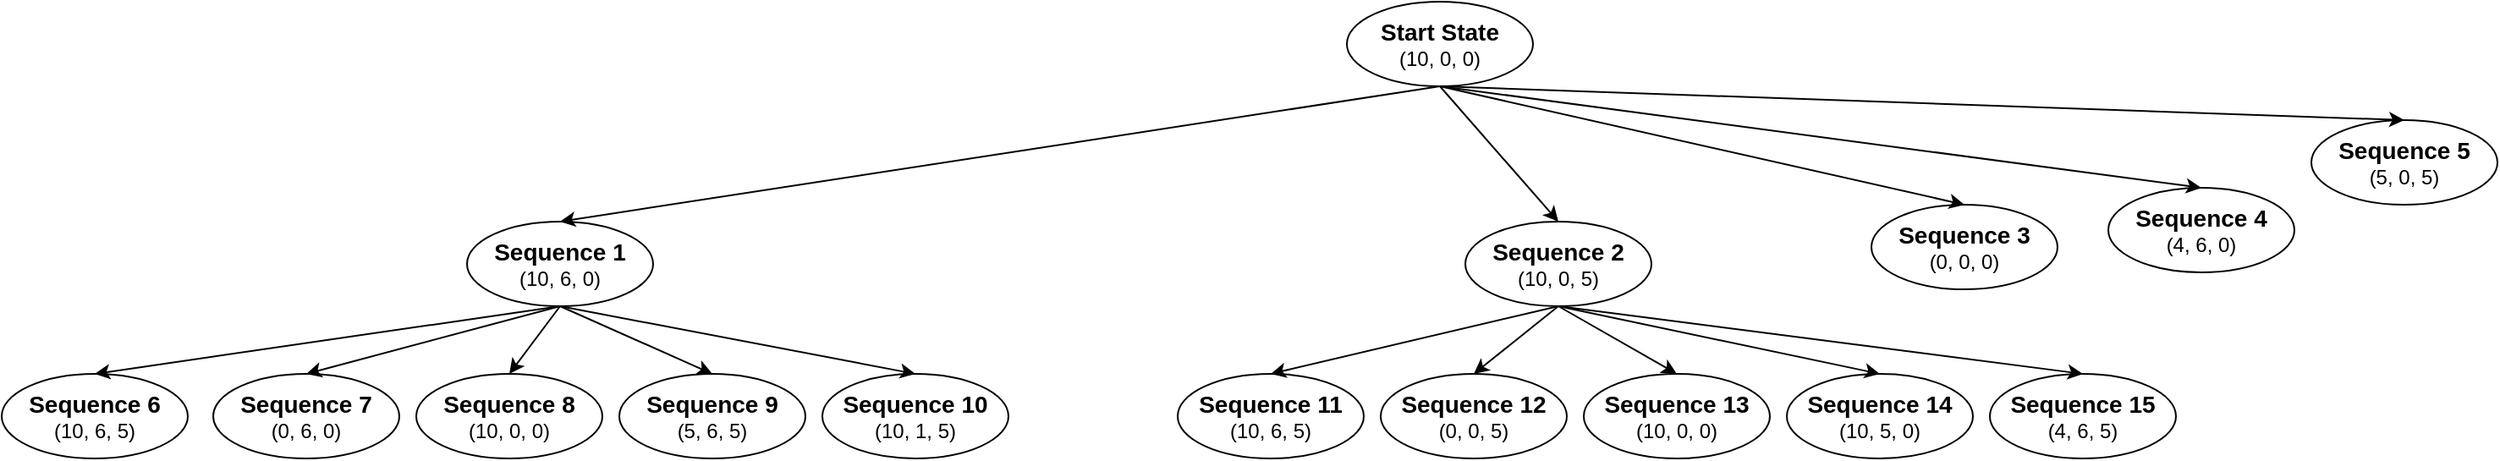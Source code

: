 <mxfile version="12.9.8" type="github">
  <diagram id="UFWnQp7VAwKZy1NMg3nn" name="Page-1">
    <mxGraphModel dx="2805" dy="1025" grid="1" gridSize="10" guides="1" tooltips="1" connect="1" arrows="1" fold="1" page="1" pageScale="1" pageWidth="850" pageHeight="1100" math="0" shadow="0">
      <root>
        <mxCell id="0" />
        <mxCell id="1" parent="0" />
        <mxCell id="v1lK_Va_WZpKhDXTYgSu-23" value="&lt;div&gt;&lt;font style=&quot;font-size: 14px&quot;&gt;&lt;b&gt;Start State&lt;/b&gt;&lt;/font&gt;&lt;br&gt;&lt;/div&gt;&lt;div&gt;(10, 0, 0)&lt;br&gt;&lt;/div&gt;" style="ellipse;whiteSpace=wrap;html=1;align=center;newEdgeStyle={&quot;edgeStyle&quot;:&quot;entityRelationEdgeStyle&quot;,&quot;startArrow&quot;:&quot;none&quot;,&quot;endArrow&quot;:&quot;none&quot;,&quot;segment&quot;:10,&quot;curved&quot;:1};treeFolding=1;treeMoving=1;" vertex="1" parent="1">
          <mxGeometry x="370" y="10" width="110" height="50" as="geometry" />
        </mxCell>
        <mxCell id="v1lK_Va_WZpKhDXTYgSu-24" value="&lt;div&gt;&lt;font style=&quot;font-size: 14px&quot;&gt;&lt;b&gt;Sequence 1&lt;/b&gt;&lt;/font&gt;&lt;br&gt;&lt;/div&gt;&lt;div&gt;(10, 6, 0)&lt;br&gt;&lt;/div&gt;" style="ellipse;whiteSpace=wrap;html=1;align=center;newEdgeStyle={&quot;edgeStyle&quot;:&quot;entityRelationEdgeStyle&quot;,&quot;startArrow&quot;:&quot;none&quot;,&quot;endArrow&quot;:&quot;none&quot;,&quot;segment&quot;:10,&quot;curved&quot;:1};treeFolding=1;treeMoving=1;" vertex="1" parent="1">
          <mxGeometry x="-150" y="140" width="110" height="50" as="geometry" />
        </mxCell>
        <mxCell id="v1lK_Va_WZpKhDXTYgSu-29" value="&lt;div&gt;&lt;font style=&quot;font-size: 14px&quot;&gt;&lt;b&gt;Sequence 2&lt;/b&gt;&lt;/font&gt;&lt;br&gt;&lt;/div&gt;&lt;div&gt;(10, 0, 5)&lt;br&gt;&lt;/div&gt;" style="ellipse;whiteSpace=wrap;html=1;align=center;newEdgeStyle={&quot;edgeStyle&quot;:&quot;entityRelationEdgeStyle&quot;,&quot;startArrow&quot;:&quot;none&quot;,&quot;endArrow&quot;:&quot;none&quot;,&quot;segment&quot;:10,&quot;curved&quot;:1};treeFolding=1;treeMoving=1;" vertex="1" parent="1">
          <mxGeometry x="440" y="140" width="110" height="50" as="geometry" />
        </mxCell>
        <mxCell id="v1lK_Va_WZpKhDXTYgSu-30" value="&lt;div&gt;&lt;font style=&quot;font-size: 14px&quot;&gt;&lt;b&gt;Sequence 3&lt;/b&gt;&lt;/font&gt;&lt;br&gt;&lt;/div&gt;&lt;div&gt;(0, 0, 0)&lt;br&gt;&lt;/div&gt;" style="ellipse;whiteSpace=wrap;html=1;align=center;newEdgeStyle={&quot;edgeStyle&quot;:&quot;entityRelationEdgeStyle&quot;,&quot;startArrow&quot;:&quot;none&quot;,&quot;endArrow&quot;:&quot;none&quot;,&quot;segment&quot;:10,&quot;curved&quot;:1};treeFolding=1;treeMoving=1;" vertex="1" parent="1">
          <mxGeometry x="680" y="130" width="110" height="50" as="geometry" />
        </mxCell>
        <mxCell id="v1lK_Va_WZpKhDXTYgSu-31" value="&lt;div&gt;&lt;font style=&quot;font-size: 14px&quot;&gt;&lt;b&gt;Sequence 4&lt;/b&gt;&lt;/font&gt;&lt;br&gt;&lt;/div&gt;&lt;div&gt;(4, 6, 0)&lt;br&gt;&lt;/div&gt;" style="ellipse;whiteSpace=wrap;html=1;align=center;newEdgeStyle={&quot;edgeStyle&quot;:&quot;entityRelationEdgeStyle&quot;,&quot;startArrow&quot;:&quot;none&quot;,&quot;endArrow&quot;:&quot;none&quot;,&quot;segment&quot;:10,&quot;curved&quot;:1};treeFolding=1;treeMoving=1;" vertex="1" parent="1">
          <mxGeometry x="820" y="120" width="110" height="50" as="geometry" />
        </mxCell>
        <mxCell id="v1lK_Va_WZpKhDXTYgSu-32" value="&lt;div&gt;&lt;font style=&quot;font-size: 14px&quot;&gt;&lt;b&gt;Sequence 5&lt;/b&gt;&lt;/font&gt;&lt;br&gt;&lt;/div&gt;&lt;div&gt;(5, 0, 5)&lt;br&gt;&lt;/div&gt;" style="ellipse;whiteSpace=wrap;html=1;align=center;newEdgeStyle={&quot;edgeStyle&quot;:&quot;entityRelationEdgeStyle&quot;,&quot;startArrow&quot;:&quot;none&quot;,&quot;endArrow&quot;:&quot;none&quot;,&quot;segment&quot;:10,&quot;curved&quot;:1};treeFolding=1;treeMoving=1;" vertex="1" parent="1">
          <mxGeometry x="940" y="80" width="110" height="50" as="geometry" />
        </mxCell>
        <mxCell id="v1lK_Va_WZpKhDXTYgSu-35" value="" style="endArrow=classic;html=1;exitX=0.5;exitY=1;exitDx=0;exitDy=0;entryX=0.5;entryY=0;entryDx=0;entryDy=0;" edge="1" parent="1" source="v1lK_Va_WZpKhDXTYgSu-23" target="v1lK_Va_WZpKhDXTYgSu-24">
          <mxGeometry width="50" height="50" relative="1" as="geometry">
            <mxPoint x="170" y="120" as="sourcePoint" />
            <mxPoint x="220" y="70" as="targetPoint" />
          </mxGeometry>
        </mxCell>
        <mxCell id="v1lK_Va_WZpKhDXTYgSu-37" value="" style="endArrow=classic;html=1;exitX=0.5;exitY=1;exitDx=0;exitDy=0;entryX=0.5;entryY=0;entryDx=0;entryDy=0;" edge="1" parent="1" source="v1lK_Va_WZpKhDXTYgSu-23" target="v1lK_Va_WZpKhDXTYgSu-29">
          <mxGeometry width="50" height="50" relative="1" as="geometry">
            <mxPoint x="210" y="260" as="sourcePoint" />
            <mxPoint x="260" y="210" as="targetPoint" />
          </mxGeometry>
        </mxCell>
        <mxCell id="v1lK_Va_WZpKhDXTYgSu-38" value="" style="endArrow=classic;html=1;exitX=0.5;exitY=1;exitDx=0;exitDy=0;entryX=0.5;entryY=0;entryDx=0;entryDy=0;" edge="1" parent="1" source="v1lK_Va_WZpKhDXTYgSu-23" target="v1lK_Va_WZpKhDXTYgSu-30">
          <mxGeometry width="50" height="50" relative="1" as="geometry">
            <mxPoint x="370" y="300" as="sourcePoint" />
            <mxPoint x="420" y="250" as="targetPoint" />
          </mxGeometry>
        </mxCell>
        <mxCell id="v1lK_Va_WZpKhDXTYgSu-39" value="" style="endArrow=classic;html=1;exitX=0.5;exitY=1;exitDx=0;exitDy=0;entryX=0.5;entryY=0;entryDx=0;entryDy=0;" edge="1" parent="1" source="v1lK_Va_WZpKhDXTYgSu-23" target="v1lK_Va_WZpKhDXTYgSu-31">
          <mxGeometry width="50" height="50" relative="1" as="geometry">
            <mxPoint x="520" y="100" as="sourcePoint" />
            <mxPoint x="570" y="50" as="targetPoint" />
          </mxGeometry>
        </mxCell>
        <mxCell id="v1lK_Va_WZpKhDXTYgSu-40" value="" style="endArrow=classic;html=1;entryX=0.5;entryY=0;entryDx=0;entryDy=0;exitX=0.5;exitY=1;exitDx=0;exitDy=0;" edge="1" parent="1" source="v1lK_Va_WZpKhDXTYgSu-23" target="v1lK_Va_WZpKhDXTYgSu-32">
          <mxGeometry width="50" height="50" relative="1" as="geometry">
            <mxPoint x="390" y="80" as="sourcePoint" />
            <mxPoint x="550" y="280" as="targetPoint" />
          </mxGeometry>
        </mxCell>
        <mxCell id="v1lK_Va_WZpKhDXTYgSu-41" value="&lt;div&gt;&lt;font style=&quot;font-size: 14px&quot;&gt;&lt;b&gt;Sequence 6&lt;/b&gt;&lt;/font&gt;&lt;br&gt;&lt;/div&gt;&lt;div&gt;(10, 6, 5)&lt;br&gt;&lt;/div&gt;" style="ellipse;whiteSpace=wrap;html=1;align=center;newEdgeStyle={&quot;edgeStyle&quot;:&quot;entityRelationEdgeStyle&quot;,&quot;startArrow&quot;:&quot;none&quot;,&quot;endArrow&quot;:&quot;none&quot;,&quot;segment&quot;:10,&quot;curved&quot;:1};treeFolding=1;treeMoving=1;" vertex="1" parent="1">
          <mxGeometry x="-425" y="230" width="110" height="50" as="geometry" />
        </mxCell>
        <mxCell id="v1lK_Va_WZpKhDXTYgSu-42" value="&lt;div&gt;&lt;font style=&quot;font-size: 14px&quot;&gt;&lt;b&gt;Sequence 8&lt;/b&gt;&lt;/font&gt;&lt;br&gt;&lt;/div&gt;&lt;div&gt;(10, 0, 0)&lt;br&gt;&lt;/div&gt;" style="ellipse;whiteSpace=wrap;html=1;align=center;newEdgeStyle={&quot;edgeStyle&quot;:&quot;entityRelationEdgeStyle&quot;,&quot;startArrow&quot;:&quot;none&quot;,&quot;endArrow&quot;:&quot;none&quot;,&quot;segment&quot;:10,&quot;curved&quot;:1};treeFolding=1;treeMoving=1;" vertex="1" parent="1">
          <mxGeometry x="-180" y="230" width="110" height="50" as="geometry" />
        </mxCell>
        <mxCell id="v1lK_Va_WZpKhDXTYgSu-43" value="&lt;div&gt;&lt;font style=&quot;font-size: 14px&quot;&gt;&lt;b&gt;Sequence 9&lt;/b&gt;&lt;/font&gt;&lt;br&gt;&lt;/div&gt;&lt;div&gt;(5, 6, 5)&lt;br&gt;&lt;/div&gt;" style="ellipse;whiteSpace=wrap;html=1;align=center;newEdgeStyle={&quot;edgeStyle&quot;:&quot;entityRelationEdgeStyle&quot;,&quot;startArrow&quot;:&quot;none&quot;,&quot;endArrow&quot;:&quot;none&quot;,&quot;segment&quot;:10,&quot;curved&quot;:1};treeFolding=1;treeMoving=1;" vertex="1" parent="1">
          <mxGeometry x="-60" y="230" width="110" height="50" as="geometry" />
        </mxCell>
        <mxCell id="v1lK_Va_WZpKhDXTYgSu-44" value="&lt;div&gt;&lt;font style=&quot;font-size: 14px&quot;&gt;&lt;b&gt;Sequence 7&lt;/b&gt;&lt;/font&gt;&lt;br&gt;&lt;/div&gt;&lt;div&gt;(0, 6, 0)&lt;br&gt;&lt;/div&gt;" style="ellipse;whiteSpace=wrap;html=1;align=center;newEdgeStyle={&quot;edgeStyle&quot;:&quot;entityRelationEdgeStyle&quot;,&quot;startArrow&quot;:&quot;none&quot;,&quot;endArrow&quot;:&quot;none&quot;,&quot;segment&quot;:10,&quot;curved&quot;:1};treeFolding=1;treeMoving=1;" vertex="1" parent="1">
          <mxGeometry x="-300" y="230" width="110" height="50" as="geometry" />
        </mxCell>
        <mxCell id="v1lK_Va_WZpKhDXTYgSu-45" value="&lt;div&gt;&lt;font style=&quot;font-size: 14px&quot;&gt;&lt;b&gt;Sequence 10&lt;/b&gt;&lt;/font&gt;&lt;br&gt;&lt;/div&gt;&lt;div&gt;(10, 1, 5)&lt;br&gt;&lt;/div&gt;" style="ellipse;whiteSpace=wrap;html=1;align=center;newEdgeStyle={&quot;edgeStyle&quot;:&quot;entityRelationEdgeStyle&quot;,&quot;startArrow&quot;:&quot;none&quot;,&quot;endArrow&quot;:&quot;none&quot;,&quot;segment&quot;:10,&quot;curved&quot;:1};treeFolding=1;treeMoving=1;" vertex="1" parent="1">
          <mxGeometry x="60" y="230" width="110" height="50" as="geometry" />
        </mxCell>
        <mxCell id="v1lK_Va_WZpKhDXTYgSu-47" value="&lt;div&gt;&lt;font style=&quot;font-size: 14px&quot;&gt;&lt;b&gt;Sequence 11&lt;/b&gt;&lt;/font&gt;&lt;br&gt;&lt;/div&gt;&lt;div&gt;(10, 6, 5)&lt;br&gt;&lt;/div&gt;" style="ellipse;whiteSpace=wrap;html=1;align=center;newEdgeStyle={&quot;edgeStyle&quot;:&quot;entityRelationEdgeStyle&quot;,&quot;startArrow&quot;:&quot;none&quot;,&quot;endArrow&quot;:&quot;none&quot;,&quot;segment&quot;:10,&quot;curved&quot;:1};treeFolding=1;treeMoving=1;" vertex="1" parent="1">
          <mxGeometry x="270" y="230" width="110" height="50" as="geometry" />
        </mxCell>
        <mxCell id="v1lK_Va_WZpKhDXTYgSu-48" value="&lt;div&gt;&lt;font style=&quot;font-size: 14px&quot;&gt;&lt;b&gt;Sequence 12&lt;/b&gt;&lt;/font&gt;&lt;br&gt;&lt;/div&gt;&lt;div&gt;(0, 0, 5)&lt;br&gt;&lt;/div&gt;" style="ellipse;whiteSpace=wrap;html=1;align=center;newEdgeStyle={&quot;edgeStyle&quot;:&quot;entityRelationEdgeStyle&quot;,&quot;startArrow&quot;:&quot;none&quot;,&quot;endArrow&quot;:&quot;none&quot;,&quot;segment&quot;:10,&quot;curved&quot;:1};treeFolding=1;treeMoving=1;" vertex="1" parent="1">
          <mxGeometry x="390" y="230" width="110" height="50" as="geometry" />
        </mxCell>
        <mxCell id="v1lK_Va_WZpKhDXTYgSu-49" value="&lt;div&gt;&lt;font style=&quot;font-size: 14px&quot;&gt;&lt;b&gt;Sequence 13&lt;/b&gt;&lt;/font&gt;&lt;br&gt;&lt;/div&gt;&lt;div&gt;(10, 0, 0)&lt;br&gt;&lt;/div&gt;" style="ellipse;whiteSpace=wrap;html=1;align=center;newEdgeStyle={&quot;edgeStyle&quot;:&quot;entityRelationEdgeStyle&quot;,&quot;startArrow&quot;:&quot;none&quot;,&quot;endArrow&quot;:&quot;none&quot;,&quot;segment&quot;:10,&quot;curved&quot;:1};treeFolding=1;treeMoving=1;" vertex="1" parent="1">
          <mxGeometry x="510" y="230" width="110" height="50" as="geometry" />
        </mxCell>
        <mxCell id="v1lK_Va_WZpKhDXTYgSu-50" value="&lt;div&gt;&lt;font style=&quot;font-size: 14px&quot;&gt;&lt;b&gt;Sequence 14&lt;/b&gt;&lt;/font&gt;&lt;br&gt;&lt;/div&gt;&lt;div&gt;(10, 5, 0)&lt;br&gt;&lt;/div&gt;" style="ellipse;whiteSpace=wrap;html=1;align=center;newEdgeStyle={&quot;edgeStyle&quot;:&quot;entityRelationEdgeStyle&quot;,&quot;startArrow&quot;:&quot;none&quot;,&quot;endArrow&quot;:&quot;none&quot;,&quot;segment&quot;:10,&quot;curved&quot;:1};treeFolding=1;treeMoving=1;" vertex="1" parent="1">
          <mxGeometry x="630" y="230" width="110" height="50" as="geometry" />
        </mxCell>
        <mxCell id="v1lK_Va_WZpKhDXTYgSu-51" value="&lt;div&gt;&lt;font style=&quot;font-size: 14px&quot;&gt;&lt;b&gt;Sequence 15&lt;/b&gt;&lt;/font&gt;&lt;br&gt;&lt;/div&gt;&lt;div&gt;(4, 6, 5)&lt;br&gt;&lt;/div&gt;" style="ellipse;whiteSpace=wrap;html=1;align=center;newEdgeStyle={&quot;edgeStyle&quot;:&quot;entityRelationEdgeStyle&quot;,&quot;startArrow&quot;:&quot;none&quot;,&quot;endArrow&quot;:&quot;none&quot;,&quot;segment&quot;:10,&quot;curved&quot;:1};treeFolding=1;treeMoving=1;" vertex="1" parent="1">
          <mxGeometry x="750" y="230" width="110" height="50" as="geometry" />
        </mxCell>
        <mxCell id="v1lK_Va_WZpKhDXTYgSu-52" value="" style="endArrow=classic;html=1;exitX=0.5;exitY=1;exitDx=0;exitDy=0;entryX=0.5;entryY=0;entryDx=0;entryDy=0;" edge="1" parent="1" source="v1lK_Va_WZpKhDXTYgSu-24" target="v1lK_Va_WZpKhDXTYgSu-41">
          <mxGeometry width="50" height="50" relative="1" as="geometry">
            <mxPoint x="130" y="440" as="sourcePoint" />
            <mxPoint x="180" y="390" as="targetPoint" />
          </mxGeometry>
        </mxCell>
        <mxCell id="v1lK_Va_WZpKhDXTYgSu-55" value="" style="endArrow=classic;html=1;exitX=0.5;exitY=1;exitDx=0;exitDy=0;entryX=0.5;entryY=0;entryDx=0;entryDy=0;" edge="1" parent="1" source="v1lK_Va_WZpKhDXTYgSu-24" target="v1lK_Va_WZpKhDXTYgSu-44">
          <mxGeometry width="50" height="50" relative="1" as="geometry">
            <mxPoint x="-160" y="390" as="sourcePoint" />
            <mxPoint x="-110" y="340" as="targetPoint" />
          </mxGeometry>
        </mxCell>
        <mxCell id="v1lK_Va_WZpKhDXTYgSu-56" value="" style="endArrow=classic;html=1;exitX=0.5;exitY=1;exitDx=0;exitDy=0;entryX=0.5;entryY=0;entryDx=0;entryDy=0;" edge="1" parent="1" source="v1lK_Va_WZpKhDXTYgSu-24" target="v1lK_Va_WZpKhDXTYgSu-42">
          <mxGeometry width="50" height="50" relative="1" as="geometry">
            <mxPoint x="-110" y="400" as="sourcePoint" />
            <mxPoint x="-60" y="350" as="targetPoint" />
          </mxGeometry>
        </mxCell>
        <mxCell id="v1lK_Va_WZpKhDXTYgSu-57" value="" style="endArrow=classic;html=1;exitX=0.5;exitY=1;exitDx=0;exitDy=0;entryX=0.5;entryY=0;entryDx=0;entryDy=0;" edge="1" parent="1" source="v1lK_Va_WZpKhDXTYgSu-24" target="v1lK_Va_WZpKhDXTYgSu-43">
          <mxGeometry width="50" height="50" relative="1" as="geometry">
            <mxPoint x="10" y="430" as="sourcePoint" />
            <mxPoint x="60" y="380" as="targetPoint" />
          </mxGeometry>
        </mxCell>
        <mxCell id="v1lK_Va_WZpKhDXTYgSu-58" value="" style="endArrow=classic;html=1;exitX=0.5;exitY=1;exitDx=0;exitDy=0;entryX=0.5;entryY=0;entryDx=0;entryDy=0;" edge="1" parent="1" source="v1lK_Va_WZpKhDXTYgSu-24" target="v1lK_Va_WZpKhDXTYgSu-45">
          <mxGeometry width="50" height="50" relative="1" as="geometry">
            <mxPoint x="-10" y="400" as="sourcePoint" />
            <mxPoint x="40" y="350" as="targetPoint" />
          </mxGeometry>
        </mxCell>
        <mxCell id="v1lK_Va_WZpKhDXTYgSu-59" value="" style="endArrow=classic;html=1;entryX=0.5;entryY=0;entryDx=0;entryDy=0;" edge="1" parent="1" target="v1lK_Va_WZpKhDXTYgSu-47">
          <mxGeometry width="50" height="50" relative="1" as="geometry">
            <mxPoint x="495" y="190" as="sourcePoint" />
            <mxPoint x="460" y="380" as="targetPoint" />
          </mxGeometry>
        </mxCell>
        <mxCell id="v1lK_Va_WZpKhDXTYgSu-60" value="" style="endArrow=classic;html=1;exitX=0.5;exitY=1;exitDx=0;exitDy=0;entryX=0.5;entryY=0;entryDx=0;entryDy=0;" edge="1" parent="1" source="v1lK_Va_WZpKhDXTYgSu-29" target="v1lK_Va_WZpKhDXTYgSu-48">
          <mxGeometry width="50" height="50" relative="1" as="geometry">
            <mxPoint x="400" y="420" as="sourcePoint" />
            <mxPoint x="450" y="370" as="targetPoint" />
          </mxGeometry>
        </mxCell>
        <mxCell id="v1lK_Va_WZpKhDXTYgSu-61" value="" style="endArrow=classic;html=1;exitX=0.5;exitY=1;exitDx=0;exitDy=0;entryX=0.5;entryY=0;entryDx=0;entryDy=0;" edge="1" parent="1" source="v1lK_Va_WZpKhDXTYgSu-29" target="v1lK_Va_WZpKhDXTYgSu-49">
          <mxGeometry width="50" height="50" relative="1" as="geometry">
            <mxPoint x="490" y="190" as="sourcePoint" />
            <mxPoint x="670" y="360" as="targetPoint" />
          </mxGeometry>
        </mxCell>
        <mxCell id="v1lK_Va_WZpKhDXTYgSu-62" value="" style="endArrow=classic;html=1;exitX=0.5;exitY=1;exitDx=0;exitDy=0;entryX=0.5;entryY=0;entryDx=0;entryDy=0;" edge="1" parent="1" source="v1lK_Va_WZpKhDXTYgSu-29" target="v1lK_Va_WZpKhDXTYgSu-50">
          <mxGeometry width="50" height="50" relative="1" as="geometry">
            <mxPoint x="670" y="330" as="sourcePoint" />
            <mxPoint x="720" y="280" as="targetPoint" />
          </mxGeometry>
        </mxCell>
        <mxCell id="v1lK_Va_WZpKhDXTYgSu-63" value="" style="endArrow=classic;html=1;exitX=0.5;exitY=1;exitDx=0;exitDy=0;entryX=0.5;entryY=0;entryDx=0;entryDy=0;" edge="1" parent="1" source="v1lK_Va_WZpKhDXTYgSu-29" target="v1lK_Va_WZpKhDXTYgSu-51">
          <mxGeometry width="50" height="50" relative="1" as="geometry">
            <mxPoint x="730" y="430" as="sourcePoint" />
            <mxPoint x="780" y="380" as="targetPoint" />
          </mxGeometry>
        </mxCell>
      </root>
    </mxGraphModel>
  </diagram>
</mxfile>
